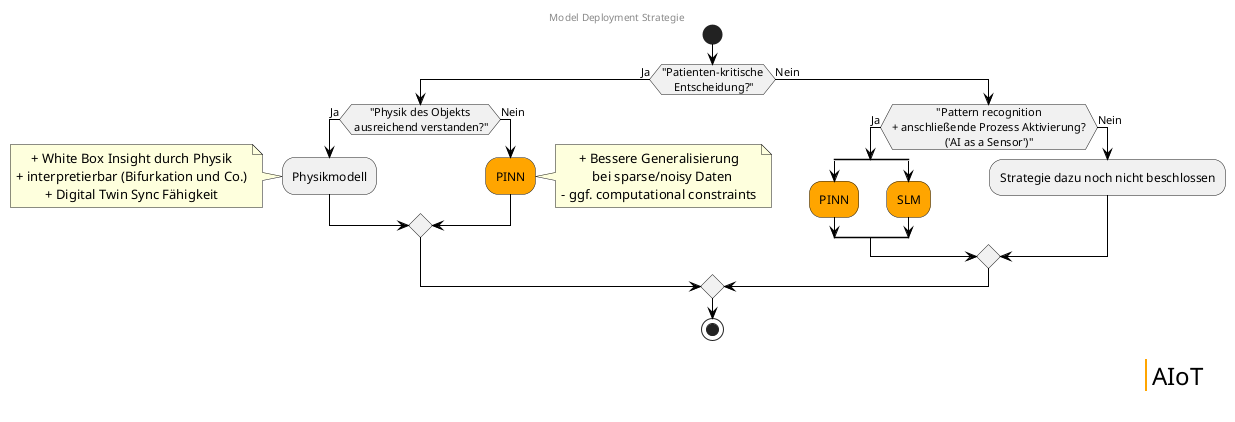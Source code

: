 @startuml ModelDeploymentStrategy
' ──────────────────────  visual settings  ──────────────────────
skinparam defaultTextAlignment center
skinparam node {
  BackgroundColor White
  BorderColor Black
}
skinparam arrow {
  Color Black
}

header
Model Deployment Strategie
endheader

' ──────────────────────  decision flow  ────────────────────────
start

if ("Patienten-kritische\n Entscheidung?") then (Ja)
  if ("Physik des Objekts\n ausreichend verstanden?") then (Ja)
    :Physikmodell;
    note left
      + White Box Insight durch Physik
      + interpretierbar (Bifurkation und Co.)
      + Digital Twin Sync Fähigkeit
    end note
  else (Nein)
    #orange:PINN;
    note right
      + Bessere Generalisierung
        bei sparse/noisy Daten
      - ggf. computational constraints
    end note
  endif
else (Nein)
  if ("Pattern recognition\n+ anschließende Prozess Aktivierung?\n('AI as a Sensor')") then (Ja)
    split
      #orange:PINN;
    split again
      #orange:SLM;
    end split
  else (Nein)
    :Strategie dazu noch nicht beschlossen;
  endif
endif

stop

skinparam LegendBackgroundColor #FFFFFF
skinparam LegendBorderColor #FFFFFF

legend right
  <#FFFFFF,#FFFFFF>|<#orange>| <size:24>AIoT</size> |
endlegend

@enduml
